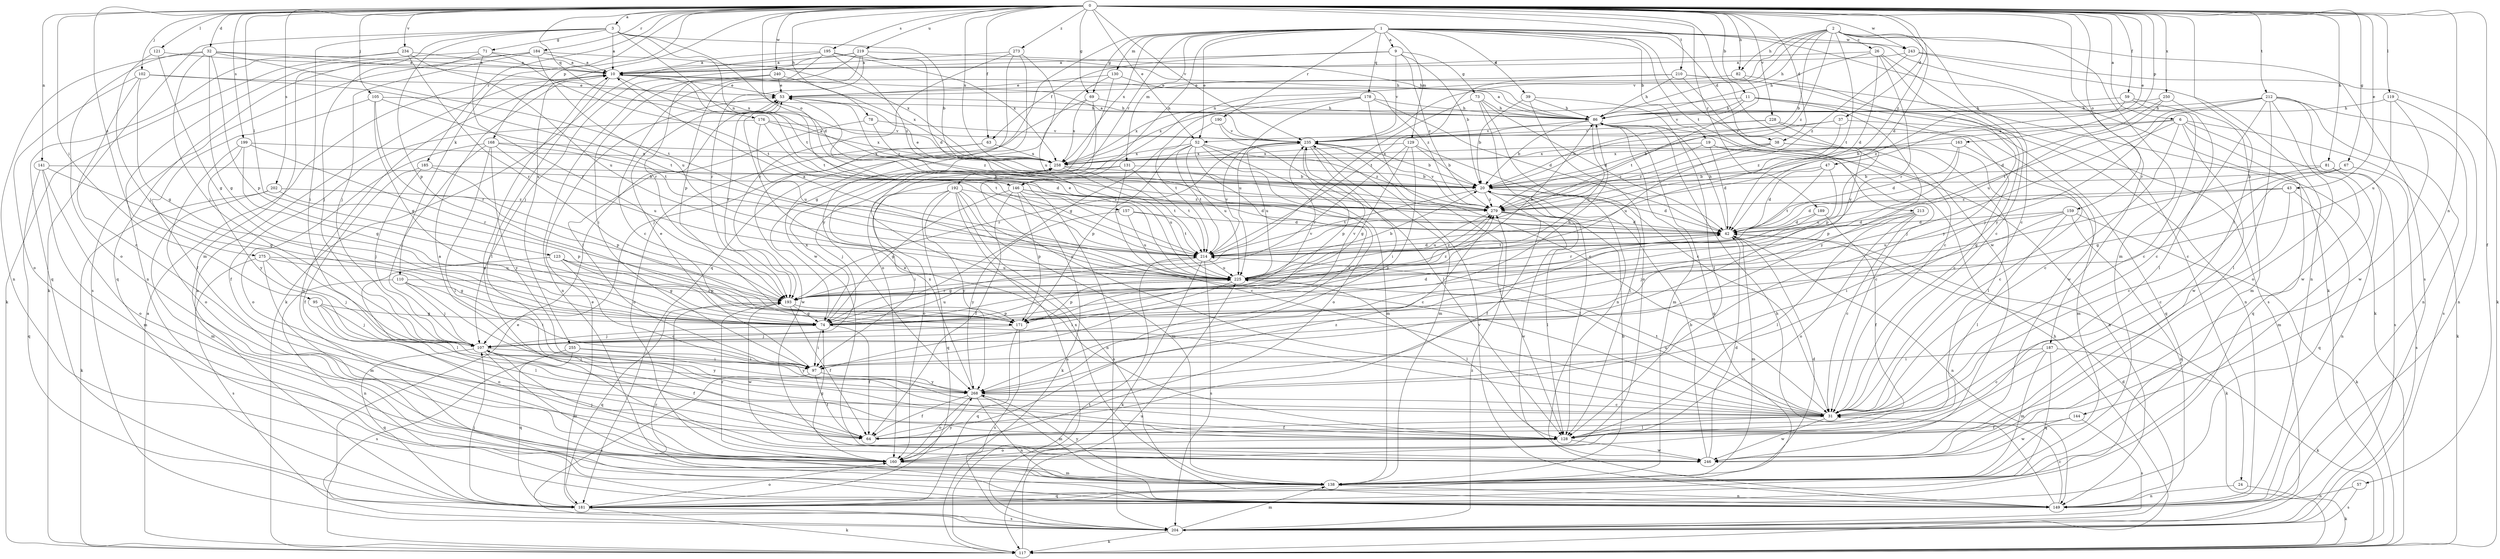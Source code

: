 strict digraph  {
0;
1;
2;
3;
6;
9;
10;
11;
19;
20;
24;
26;
31;
32;
37;
38;
39;
42;
43;
47;
52;
53;
57;
59;
63;
64;
67;
69;
71;
73;
74;
78;
81;
82;
86;
95;
97;
102;
105;
107;
110;
117;
119;
121;
123;
128;
129;
130;
131;
138;
141;
144;
146;
149;
157;
159;
160;
163;
168;
171;
176;
178;
181;
184;
185;
187;
189;
190;
192;
193;
195;
199;
202;
204;
210;
212;
213;
214;
219;
225;
228;
234;
235;
240;
243;
246;
250;
255;
258;
268;
273;
275;
279;
0 -> 3  [label=a];
0 -> 6  [label=a];
0 -> 11  [label=b];
0 -> 32  [label=d];
0 -> 37  [label=d];
0 -> 38  [label=d];
0 -> 43  [label=e];
0 -> 47  [label=e];
0 -> 52  [label=e];
0 -> 57  [label=f];
0 -> 59  [label=f];
0 -> 63  [label=f];
0 -> 67  [label=g];
0 -> 69  [label=g];
0 -> 78  [label=h];
0 -> 81  [label=h];
0 -> 82  [label=h];
0 -> 95  [label=i];
0 -> 102  [label=j];
0 -> 105  [label=j];
0 -> 110  [label=k];
0 -> 119  [label=l];
0 -> 121  [label=l];
0 -> 123  [label=l];
0 -> 128  [label=l];
0 -> 141  [label=n];
0 -> 144  [label=n];
0 -> 157  [label=o];
0 -> 159  [label=o];
0 -> 163  [label=p];
0 -> 168  [label=p];
0 -> 176  [label=q];
0 -> 184  [label=r];
0 -> 185  [label=r];
0 -> 187  [label=r];
0 -> 189  [label=r];
0 -> 195  [label=s];
0 -> 199  [label=s];
0 -> 202  [label=s];
0 -> 210  [label=t];
0 -> 212  [label=t];
0 -> 219  [label=u];
0 -> 228  [label=v];
0 -> 234  [label=v];
0 -> 235  [label=v];
0 -> 240  [label=w];
0 -> 243  [label=w];
0 -> 250  [label=x];
0 -> 255  [label=x];
0 -> 258  [label=x];
0 -> 268  [label=y];
0 -> 273  [label=z];
0 -> 275  [label=z];
0 -> 279  [label=z];
1 -> 9  [label=a];
1 -> 19  [label=b];
1 -> 24  [label=c];
1 -> 38  [label=d];
1 -> 39  [label=d];
1 -> 52  [label=e];
1 -> 69  [label=g];
1 -> 117  [label=k];
1 -> 129  [label=m];
1 -> 130  [label=m];
1 -> 131  [label=m];
1 -> 146  [label=n];
1 -> 178  [label=q];
1 -> 181  [label=q];
1 -> 190  [label=r];
1 -> 192  [label=r];
1 -> 213  [label=t];
1 -> 243  [label=w];
1 -> 246  [label=w];
1 -> 258  [label=x];
2 -> 20  [label=b];
2 -> 26  [label=c];
2 -> 31  [label=c];
2 -> 42  [label=d];
2 -> 82  [label=h];
2 -> 86  [label=h];
2 -> 138  [label=m];
2 -> 146  [label=n];
2 -> 204  [label=s];
2 -> 214  [label=t];
2 -> 235  [label=v];
2 -> 279  [label=z];
3 -> 10  [label=a];
3 -> 20  [label=b];
3 -> 42  [label=d];
3 -> 71  [label=g];
3 -> 97  [label=i];
3 -> 117  [label=k];
3 -> 138  [label=m];
3 -> 146  [label=n];
3 -> 171  [label=p];
3 -> 214  [label=t];
6 -> 20  [label=b];
6 -> 31  [label=c];
6 -> 52  [label=e];
6 -> 107  [label=j];
6 -> 117  [label=k];
6 -> 181  [label=q];
6 -> 204  [label=s];
6 -> 246  [label=w];
9 -> 10  [label=a];
9 -> 20  [label=b];
9 -> 63  [label=f];
9 -> 73  [label=g];
9 -> 235  [label=v];
9 -> 279  [label=z];
10 -> 53  [label=e];
10 -> 128  [label=l];
10 -> 149  [label=n];
10 -> 214  [label=t];
11 -> 86  [label=h];
11 -> 149  [label=n];
11 -> 235  [label=v];
11 -> 246  [label=w];
11 -> 258  [label=x];
11 -> 268  [label=y];
19 -> 31  [label=c];
19 -> 42  [label=d];
19 -> 149  [label=n];
19 -> 258  [label=x];
19 -> 279  [label=z];
20 -> 10  [label=a];
20 -> 42  [label=d];
20 -> 53  [label=e];
20 -> 64  [label=f];
20 -> 128  [label=l];
20 -> 214  [label=t];
20 -> 279  [label=z];
24 -> 117  [label=k];
24 -> 149  [label=n];
26 -> 10  [label=a];
26 -> 31  [label=c];
26 -> 42  [label=d];
26 -> 86  [label=h];
26 -> 193  [label=r];
26 -> 268  [label=y];
31 -> 64  [label=f];
31 -> 128  [label=l];
31 -> 214  [label=t];
31 -> 225  [label=u];
31 -> 246  [label=w];
32 -> 10  [label=a];
32 -> 74  [label=g];
32 -> 107  [label=j];
32 -> 149  [label=n];
32 -> 160  [label=o];
32 -> 171  [label=p];
32 -> 214  [label=t];
32 -> 258  [label=x];
37 -> 20  [label=b];
37 -> 181  [label=q];
37 -> 235  [label=v];
37 -> 279  [label=z];
38 -> 128  [label=l];
38 -> 138  [label=m];
38 -> 225  [label=u];
38 -> 258  [label=x];
38 -> 279  [label=z];
39 -> 20  [label=b];
39 -> 86  [label=h];
39 -> 128  [label=l];
39 -> 160  [label=o];
42 -> 86  [label=h];
42 -> 117  [label=k];
42 -> 138  [label=m];
42 -> 149  [label=n];
42 -> 214  [label=t];
43 -> 31  [label=c];
43 -> 42  [label=d];
43 -> 181  [label=q];
43 -> 279  [label=z];
47 -> 20  [label=b];
47 -> 42  [label=d];
47 -> 214  [label=t];
47 -> 225  [label=u];
52 -> 138  [label=m];
52 -> 160  [label=o];
52 -> 171  [label=p];
52 -> 214  [label=t];
52 -> 225  [label=u];
52 -> 258  [label=x];
52 -> 268  [label=y];
52 -> 279  [label=z];
53 -> 86  [label=h];
53 -> 193  [label=r];
53 -> 279  [label=z];
57 -> 149  [label=n];
57 -> 204  [label=s];
59 -> 31  [label=c];
59 -> 86  [label=h];
59 -> 128  [label=l];
59 -> 279  [label=z];
63 -> 160  [label=o];
63 -> 246  [label=w];
63 -> 258  [label=x];
64 -> 10  [label=a];
64 -> 279  [label=z];
67 -> 20  [label=b];
67 -> 31  [label=c];
67 -> 74  [label=g];
67 -> 204  [label=s];
69 -> 31  [label=c];
69 -> 86  [label=h];
69 -> 107  [label=j];
69 -> 258  [label=x];
71 -> 10  [label=a];
71 -> 107  [label=j];
71 -> 149  [label=n];
71 -> 193  [label=r];
71 -> 214  [label=t];
73 -> 31  [label=c];
73 -> 42  [label=d];
73 -> 86  [label=h];
73 -> 149  [label=n];
73 -> 193  [label=r];
74 -> 42  [label=d];
74 -> 64  [label=f];
74 -> 97  [label=i];
74 -> 107  [label=j];
74 -> 225  [label=u];
74 -> 235  [label=v];
74 -> 258  [label=x];
78 -> 97  [label=i];
78 -> 235  [label=v];
78 -> 279  [label=z];
81 -> 20  [label=b];
81 -> 74  [label=g];
81 -> 138  [label=m];
81 -> 149  [label=n];
82 -> 53  [label=e];
82 -> 214  [label=t];
82 -> 268  [label=y];
86 -> 10  [label=a];
86 -> 20  [label=b];
86 -> 138  [label=m];
86 -> 181  [label=q];
86 -> 225  [label=u];
86 -> 235  [label=v];
95 -> 74  [label=g];
95 -> 107  [label=j];
95 -> 128  [label=l];
95 -> 160  [label=o];
97 -> 53  [label=e];
97 -> 64  [label=f];
97 -> 204  [label=s];
97 -> 268  [label=y];
102 -> 31  [label=c];
102 -> 53  [label=e];
102 -> 74  [label=g];
102 -> 160  [label=o];
102 -> 214  [label=t];
105 -> 64  [label=f];
105 -> 74  [label=g];
105 -> 86  [label=h];
105 -> 193  [label=r];
105 -> 214  [label=t];
107 -> 64  [label=f];
107 -> 97  [label=i];
107 -> 138  [label=m];
107 -> 181  [label=q];
107 -> 268  [label=y];
110 -> 97  [label=i];
110 -> 107  [label=j];
110 -> 128  [label=l];
110 -> 149  [label=n];
110 -> 193  [label=r];
117 -> 10  [label=a];
117 -> 53  [label=e];
117 -> 86  [label=h];
117 -> 214  [label=t];
117 -> 225  [label=u];
119 -> 86  [label=h];
119 -> 149  [label=n];
119 -> 225  [label=u];
119 -> 246  [label=w];
121 -> 10  [label=a];
121 -> 74  [label=g];
121 -> 107  [label=j];
123 -> 31  [label=c];
123 -> 74  [label=g];
123 -> 128  [label=l];
123 -> 171  [label=p];
123 -> 225  [label=u];
128 -> 53  [label=e];
128 -> 160  [label=o];
128 -> 246  [label=w];
129 -> 20  [label=b];
129 -> 74  [label=g];
129 -> 128  [label=l];
129 -> 193  [label=r];
129 -> 258  [label=x];
129 -> 268  [label=y];
130 -> 53  [label=e];
130 -> 74  [label=g];
130 -> 160  [label=o];
130 -> 279  [label=z];
131 -> 20  [label=b];
131 -> 31  [label=c];
131 -> 107  [label=j];
131 -> 160  [label=o];
131 -> 214  [label=t];
138 -> 20  [label=b];
138 -> 42  [label=d];
138 -> 149  [label=n];
138 -> 181  [label=q];
138 -> 258  [label=x];
138 -> 268  [label=y];
141 -> 20  [label=b];
141 -> 74  [label=g];
141 -> 138  [label=m];
141 -> 160  [label=o];
141 -> 181  [label=q];
144 -> 64  [label=f];
144 -> 204  [label=s];
144 -> 246  [label=w];
146 -> 42  [label=d];
146 -> 64  [label=f];
146 -> 74  [label=g];
146 -> 117  [label=k];
146 -> 171  [label=p];
146 -> 204  [label=s];
146 -> 279  [label=z];
149 -> 31  [label=c];
149 -> 86  [label=h];
149 -> 193  [label=r];
149 -> 235  [label=v];
157 -> 42  [label=d];
157 -> 214  [label=t];
157 -> 225  [label=u];
157 -> 268  [label=y];
159 -> 42  [label=d];
159 -> 97  [label=i];
159 -> 117  [label=k];
159 -> 128  [label=l];
159 -> 149  [label=n];
159 -> 225  [label=u];
160 -> 74  [label=g];
160 -> 138  [label=m];
160 -> 193  [label=r];
160 -> 268  [label=y];
163 -> 31  [label=c];
163 -> 42  [label=d];
163 -> 171  [label=p];
163 -> 258  [label=x];
168 -> 42  [label=d];
168 -> 107  [label=j];
168 -> 128  [label=l];
168 -> 160  [label=o];
168 -> 225  [label=u];
168 -> 258  [label=x];
168 -> 268  [label=y];
171 -> 86  [label=h];
171 -> 107  [label=j];
171 -> 181  [label=q];
171 -> 204  [label=s];
171 -> 235  [label=v];
176 -> 64  [label=f];
176 -> 214  [label=t];
176 -> 225  [label=u];
176 -> 235  [label=v];
176 -> 258  [label=x];
178 -> 31  [label=c];
178 -> 42  [label=d];
178 -> 74  [label=g];
178 -> 86  [label=h];
178 -> 225  [label=u];
178 -> 258  [label=x];
181 -> 10  [label=a];
181 -> 53  [label=e];
181 -> 107  [label=j];
181 -> 117  [label=k];
181 -> 160  [label=o];
181 -> 204  [label=s];
184 -> 10  [label=a];
184 -> 107  [label=j];
184 -> 181  [label=q];
184 -> 204  [label=s];
184 -> 225  [label=u];
184 -> 258  [label=x];
185 -> 20  [label=b];
185 -> 64  [label=f];
185 -> 107  [label=j];
185 -> 171  [label=p];
187 -> 31  [label=c];
187 -> 97  [label=i];
187 -> 117  [label=k];
187 -> 138  [label=m];
187 -> 181  [label=q];
189 -> 42  [label=d];
189 -> 64  [label=f];
189 -> 193  [label=r];
190 -> 128  [label=l];
190 -> 214  [label=t];
190 -> 235  [label=v];
192 -> 31  [label=c];
192 -> 97  [label=i];
192 -> 138  [label=m];
192 -> 149  [label=n];
192 -> 181  [label=q];
192 -> 204  [label=s];
192 -> 268  [label=y];
192 -> 279  [label=z];
193 -> 64  [label=f];
193 -> 74  [label=g];
193 -> 171  [label=p];
193 -> 181  [label=q];
193 -> 246  [label=w];
193 -> 279  [label=z];
195 -> 10  [label=a];
195 -> 86  [label=h];
195 -> 117  [label=k];
195 -> 193  [label=r];
195 -> 258  [label=x];
195 -> 279  [label=z];
199 -> 74  [label=g];
199 -> 160  [label=o];
199 -> 193  [label=r];
199 -> 258  [label=x];
199 -> 268  [label=y];
202 -> 117  [label=k];
202 -> 138  [label=m];
202 -> 171  [label=p];
202 -> 279  [label=z];
204 -> 42  [label=d];
204 -> 117  [label=k];
204 -> 138  [label=m];
204 -> 279  [label=z];
210 -> 31  [label=c];
210 -> 53  [label=e];
210 -> 86  [label=h];
210 -> 117  [label=k];
210 -> 204  [label=s];
210 -> 214  [label=t];
212 -> 31  [label=c];
212 -> 86  [label=h];
212 -> 107  [label=j];
212 -> 128  [label=l];
212 -> 149  [label=n];
212 -> 160  [label=o];
212 -> 204  [label=s];
212 -> 214  [label=t];
212 -> 246  [label=w];
213 -> 31  [label=c];
213 -> 42  [label=d];
213 -> 107  [label=j];
213 -> 128  [label=l];
213 -> 160  [label=o];
214 -> 42  [label=d];
214 -> 74  [label=g];
214 -> 117  [label=k];
214 -> 204  [label=s];
214 -> 225  [label=u];
214 -> 235  [label=v];
219 -> 10  [label=a];
219 -> 31  [label=c];
219 -> 42  [label=d];
219 -> 86  [label=h];
219 -> 107  [label=j];
219 -> 171  [label=p];
219 -> 193  [label=r];
225 -> 10  [label=a];
225 -> 20  [label=b];
225 -> 53  [label=e];
225 -> 86  [label=h];
225 -> 97  [label=i];
225 -> 128  [label=l];
225 -> 171  [label=p];
225 -> 193  [label=r];
225 -> 279  [label=z];
228 -> 20  [label=b];
228 -> 31  [label=c];
228 -> 171  [label=p];
228 -> 235  [label=v];
234 -> 10  [label=a];
234 -> 117  [label=k];
234 -> 181  [label=q];
234 -> 193  [label=r];
234 -> 225  [label=u];
235 -> 10  [label=a];
235 -> 20  [label=b];
235 -> 97  [label=i];
235 -> 128  [label=l];
235 -> 138  [label=m];
235 -> 171  [label=p];
235 -> 193  [label=r];
235 -> 225  [label=u];
235 -> 258  [label=x];
240 -> 53  [label=e];
240 -> 97  [label=i];
240 -> 149  [label=n];
240 -> 258  [label=x];
243 -> 10  [label=a];
243 -> 117  [label=k];
243 -> 149  [label=n];
243 -> 279  [label=z];
246 -> 10  [label=a];
246 -> 20  [label=b];
246 -> 42  [label=d];
246 -> 107  [label=j];
250 -> 42  [label=d];
250 -> 86  [label=h];
250 -> 138  [label=m];
250 -> 225  [label=u];
255 -> 97  [label=i];
255 -> 181  [label=q];
255 -> 204  [label=s];
255 -> 268  [label=y];
258 -> 20  [label=b];
258 -> 214  [label=t];
258 -> 225  [label=u];
268 -> 31  [label=c];
268 -> 64  [label=f];
268 -> 138  [label=m];
268 -> 149  [label=n];
268 -> 160  [label=o];
268 -> 258  [label=x];
273 -> 10  [label=a];
273 -> 193  [label=r];
273 -> 225  [label=u];
273 -> 246  [label=w];
273 -> 268  [label=y];
275 -> 74  [label=g];
275 -> 107  [label=j];
275 -> 138  [label=m];
275 -> 204  [label=s];
275 -> 225  [label=u];
279 -> 42  [label=d];
279 -> 128  [label=l];
279 -> 225  [label=u];
279 -> 235  [label=v];
279 -> 246  [label=w];
}
